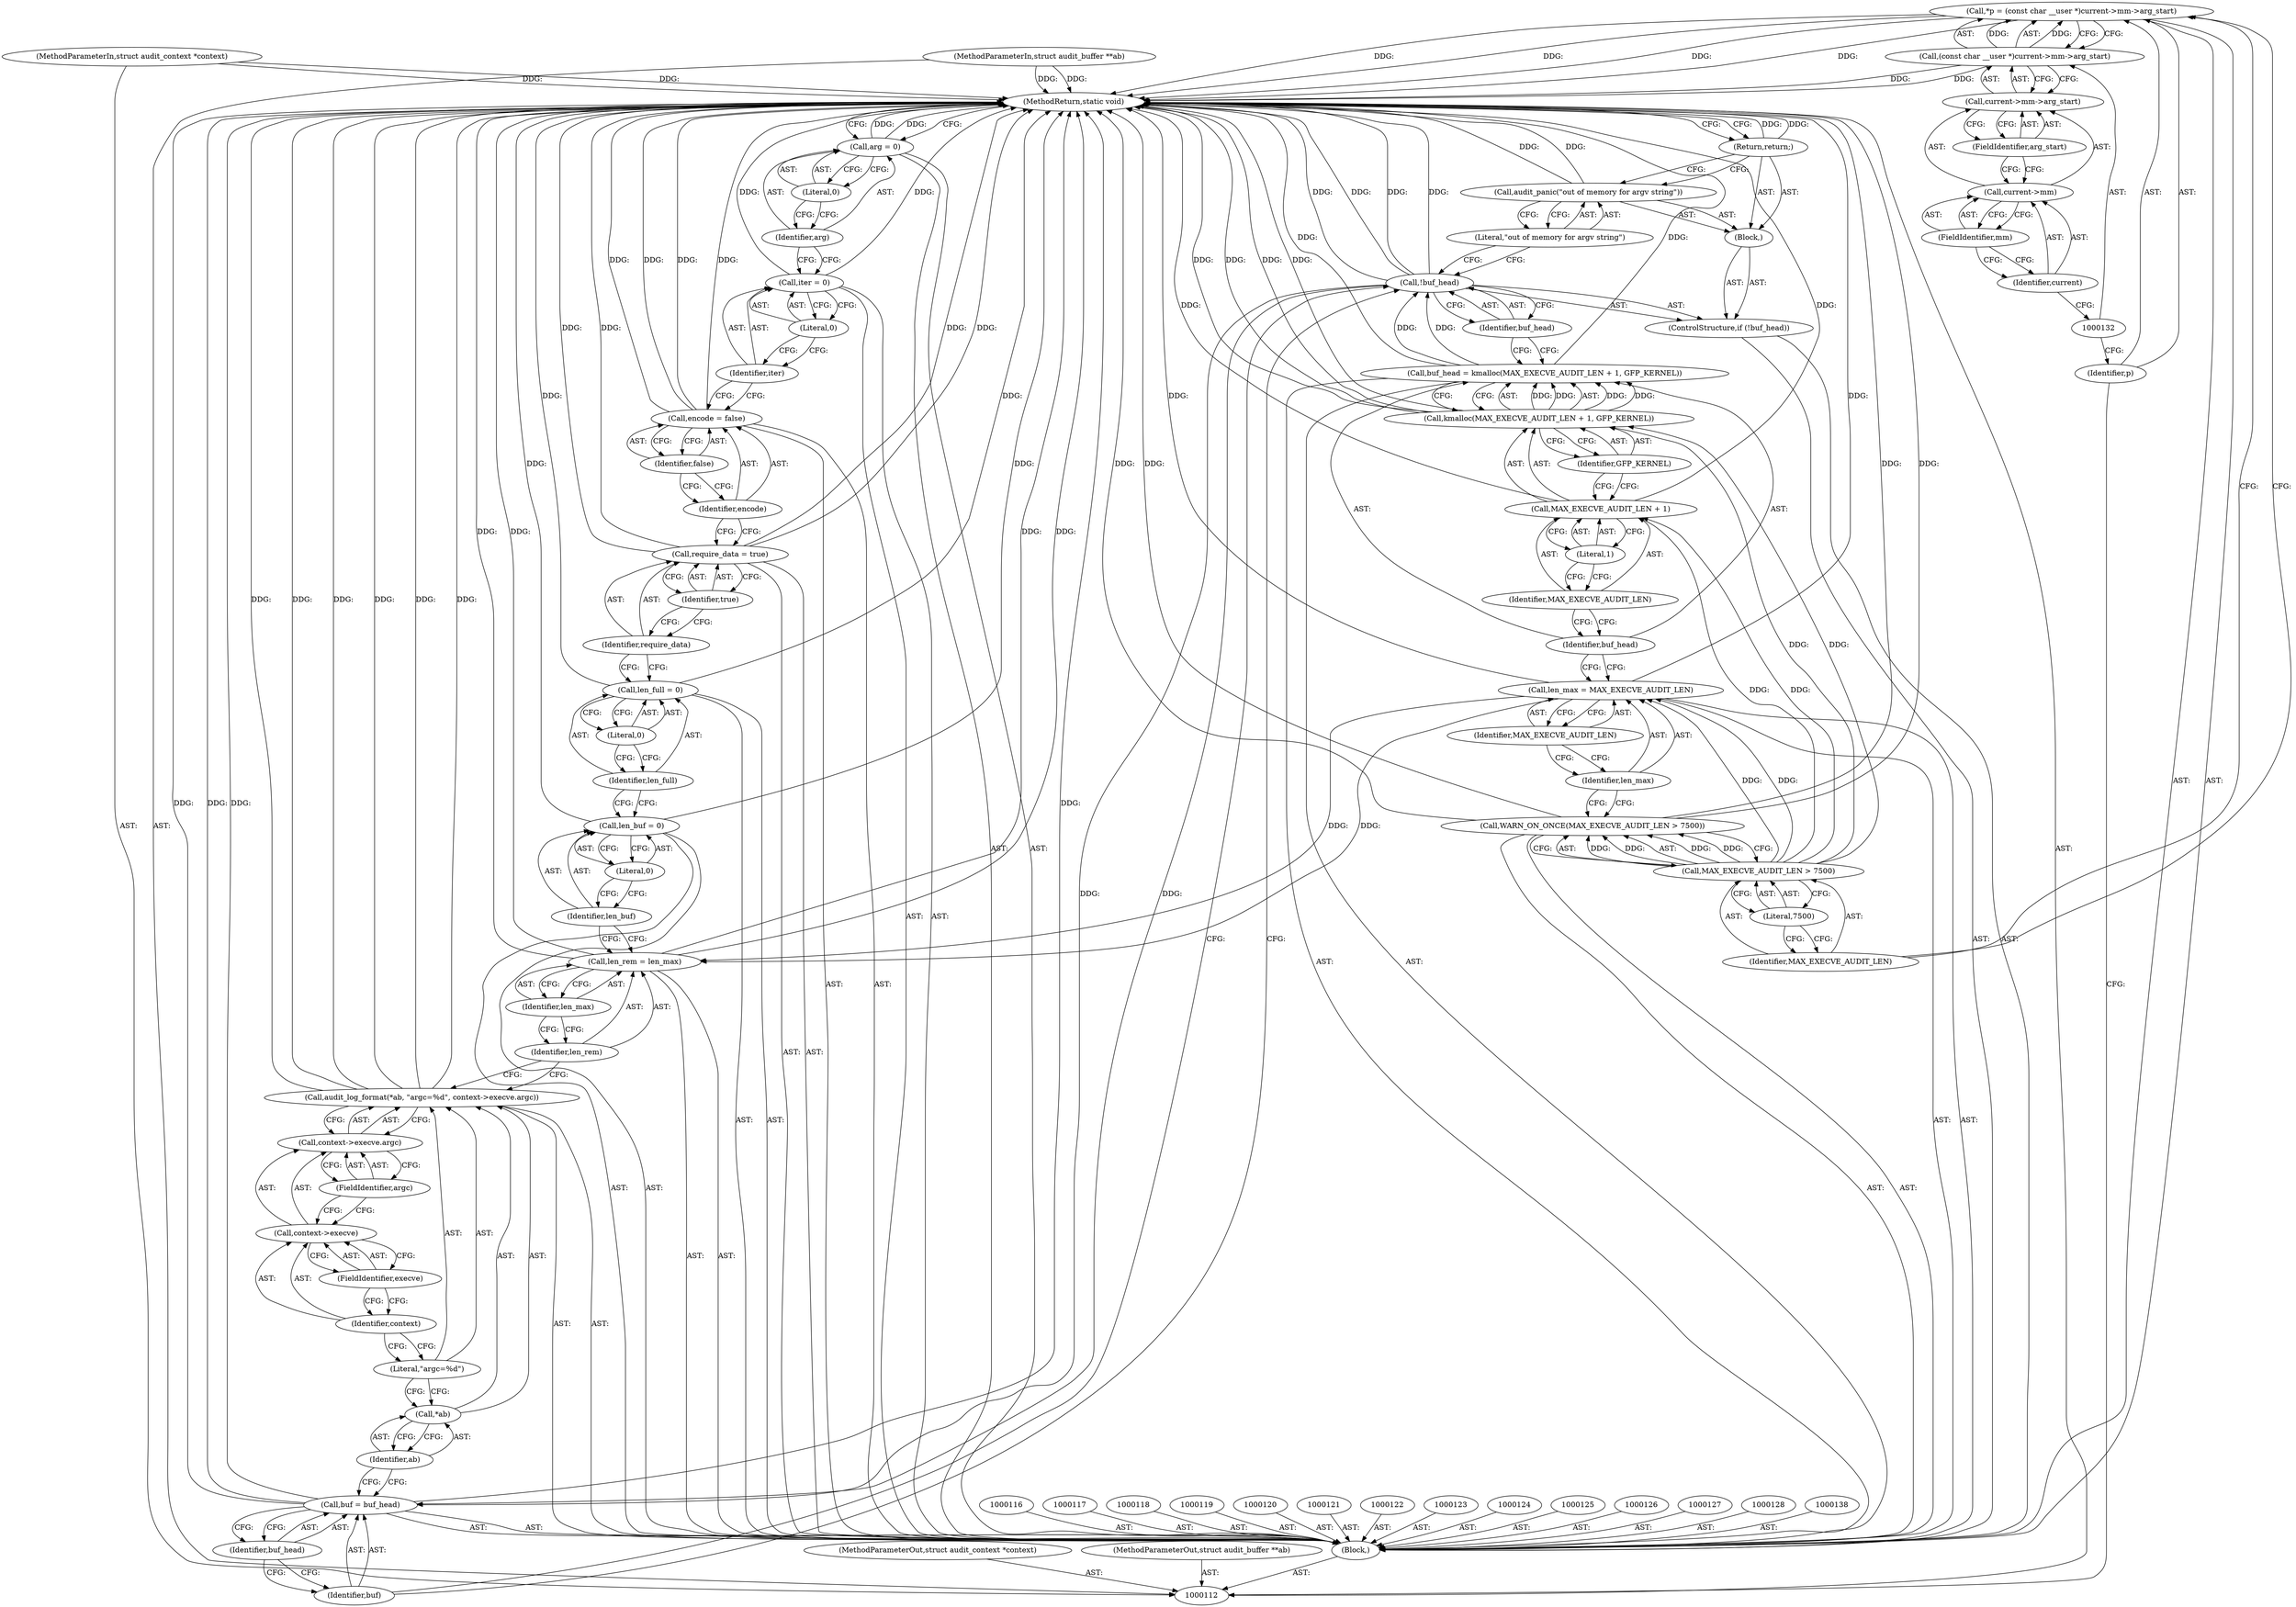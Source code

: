 digraph "0_linux_43761473c254b45883a64441dd0bc85a42f3645c_0" {
"1000129" [label="(Call,*p = (const char __user *)current->mm->arg_start)"];
"1000130" [label="(Identifier,p)"];
"1000131" [label="(Call,(const char __user *)current->mm->arg_start)"];
"1000133" [label="(Call,current->mm->arg_start)"];
"1000134" [label="(Call,current->mm)"];
"1000135" [label="(Identifier,current)"];
"1000136" [label="(FieldIdentifier,mm)"];
"1000137" [label="(FieldIdentifier,arg_start)"];
"1000193" [label="(MethodReturn,static void)"];
"1000113" [label="(MethodParameterIn,struct audit_context *context)"];
"1000264" [label="(MethodParameterOut,struct audit_context *context)"];
"1000139" [label="(Call,WARN_ON_ONCE(MAX_EXECVE_AUDIT_LEN > 7500))"];
"1000140" [label="(Call,MAX_EXECVE_AUDIT_LEN > 7500)"];
"1000141" [label="(Identifier,MAX_EXECVE_AUDIT_LEN)"];
"1000142" [label="(Literal,7500)"];
"1000143" [label="(Call,len_max = MAX_EXECVE_AUDIT_LEN)"];
"1000144" [label="(Identifier,len_max)"];
"1000145" [label="(Identifier,MAX_EXECVE_AUDIT_LEN)"];
"1000114" [label="(MethodParameterIn,struct audit_buffer **ab)"];
"1000265" [label="(MethodParameterOut,struct audit_buffer **ab)"];
"1000146" [label="(Call,buf_head = kmalloc(MAX_EXECVE_AUDIT_LEN + 1, GFP_KERNEL))"];
"1000147" [label="(Identifier,buf_head)"];
"1000148" [label="(Call,kmalloc(MAX_EXECVE_AUDIT_LEN + 1, GFP_KERNEL))"];
"1000149" [label="(Call,MAX_EXECVE_AUDIT_LEN + 1)"];
"1000150" [label="(Identifier,MAX_EXECVE_AUDIT_LEN)"];
"1000151" [label="(Literal,1)"];
"1000152" [label="(Identifier,GFP_KERNEL)"];
"1000153" [label="(ControlStructure,if (!buf_head))"];
"1000156" [label="(Block,)"];
"1000154" [label="(Call,!buf_head)"];
"1000155" [label="(Identifier,buf_head)"];
"1000158" [label="(Literal,\"out of memory for argv string\")"];
"1000157" [label="(Call,audit_panic(\"out of memory for argv string\"))"];
"1000159" [label="(Return,return;)"];
"1000160" [label="(Call,buf = buf_head)"];
"1000161" [label="(Identifier,buf)"];
"1000162" [label="(Identifier,buf_head)"];
"1000163" [label="(Call,audit_log_format(*ab, \"argc=%d\", context->execve.argc))"];
"1000164" [label="(Call,*ab)"];
"1000165" [label="(Identifier,ab)"];
"1000166" [label="(Literal,\"argc=%d\")"];
"1000167" [label="(Call,context->execve.argc)"];
"1000168" [label="(Call,context->execve)"];
"1000169" [label="(Identifier,context)"];
"1000170" [label="(FieldIdentifier,execve)"];
"1000171" [label="(FieldIdentifier,argc)"];
"1000115" [label="(Block,)"];
"1000172" [label="(Call,len_rem = len_max)"];
"1000173" [label="(Identifier,len_rem)"];
"1000174" [label="(Identifier,len_max)"];
"1000175" [label="(Call,len_buf = 0)"];
"1000176" [label="(Identifier,len_buf)"];
"1000177" [label="(Literal,0)"];
"1000178" [label="(Call,len_full = 0)"];
"1000179" [label="(Identifier,len_full)"];
"1000180" [label="(Literal,0)"];
"1000181" [label="(Call,require_data = true)"];
"1000182" [label="(Identifier,require_data)"];
"1000183" [label="(Identifier,true)"];
"1000184" [label="(Call,encode = false)"];
"1000185" [label="(Identifier,encode)"];
"1000186" [label="(Identifier,false)"];
"1000187" [label="(Call,iter = 0)"];
"1000188" [label="(Identifier,iter)"];
"1000189" [label="(Literal,0)"];
"1000190" [label="(Call,arg = 0)"];
"1000191" [label="(Identifier,arg)"];
"1000192" [label="(Literal,0)"];
"1000129" -> "1000115"  [label="AST: "];
"1000129" -> "1000131"  [label="CFG: "];
"1000130" -> "1000129"  [label="AST: "];
"1000131" -> "1000129"  [label="AST: "];
"1000141" -> "1000129"  [label="CFG: "];
"1000129" -> "1000193"  [label="DDG: "];
"1000129" -> "1000193"  [label="DDG: "];
"1000131" -> "1000129"  [label="DDG: "];
"1000130" -> "1000129"  [label="AST: "];
"1000130" -> "1000112"  [label="CFG: "];
"1000132" -> "1000130"  [label="CFG: "];
"1000131" -> "1000129"  [label="AST: "];
"1000131" -> "1000133"  [label="CFG: "];
"1000132" -> "1000131"  [label="AST: "];
"1000133" -> "1000131"  [label="AST: "];
"1000129" -> "1000131"  [label="CFG: "];
"1000131" -> "1000193"  [label="DDG: "];
"1000131" -> "1000129"  [label="DDG: "];
"1000133" -> "1000131"  [label="AST: "];
"1000133" -> "1000137"  [label="CFG: "];
"1000134" -> "1000133"  [label="AST: "];
"1000137" -> "1000133"  [label="AST: "];
"1000131" -> "1000133"  [label="CFG: "];
"1000134" -> "1000133"  [label="AST: "];
"1000134" -> "1000136"  [label="CFG: "];
"1000135" -> "1000134"  [label="AST: "];
"1000136" -> "1000134"  [label="AST: "];
"1000137" -> "1000134"  [label="CFG: "];
"1000135" -> "1000134"  [label="AST: "];
"1000135" -> "1000132"  [label="CFG: "];
"1000136" -> "1000135"  [label="CFG: "];
"1000136" -> "1000134"  [label="AST: "];
"1000136" -> "1000135"  [label="CFG: "];
"1000134" -> "1000136"  [label="CFG: "];
"1000137" -> "1000133"  [label="AST: "];
"1000137" -> "1000134"  [label="CFG: "];
"1000133" -> "1000137"  [label="CFG: "];
"1000193" -> "1000112"  [label="AST: "];
"1000193" -> "1000159"  [label="CFG: "];
"1000193" -> "1000190"  [label="CFG: "];
"1000159" -> "1000193"  [label="DDG: "];
"1000184" -> "1000193"  [label="DDG: "];
"1000184" -> "1000193"  [label="DDG: "];
"1000157" -> "1000193"  [label="DDG: "];
"1000178" -> "1000193"  [label="DDG: "];
"1000139" -> "1000193"  [label="DDG: "];
"1000139" -> "1000193"  [label="DDG: "];
"1000190" -> "1000193"  [label="DDG: "];
"1000131" -> "1000193"  [label="DDG: "];
"1000154" -> "1000193"  [label="DDG: "];
"1000154" -> "1000193"  [label="DDG: "];
"1000149" -> "1000193"  [label="DDG: "];
"1000129" -> "1000193"  [label="DDG: "];
"1000129" -> "1000193"  [label="DDG: "];
"1000181" -> "1000193"  [label="DDG: "];
"1000181" -> "1000193"  [label="DDG: "];
"1000187" -> "1000193"  [label="DDG: "];
"1000163" -> "1000193"  [label="DDG: "];
"1000163" -> "1000193"  [label="DDG: "];
"1000163" -> "1000193"  [label="DDG: "];
"1000114" -> "1000193"  [label="DDG: "];
"1000148" -> "1000193"  [label="DDG: "];
"1000148" -> "1000193"  [label="DDG: "];
"1000143" -> "1000193"  [label="DDG: "];
"1000146" -> "1000193"  [label="DDG: "];
"1000175" -> "1000193"  [label="DDG: "];
"1000113" -> "1000193"  [label="DDG: "];
"1000172" -> "1000193"  [label="DDG: "];
"1000172" -> "1000193"  [label="DDG: "];
"1000160" -> "1000193"  [label="DDG: "];
"1000160" -> "1000193"  [label="DDG: "];
"1000113" -> "1000112"  [label="AST: "];
"1000113" -> "1000193"  [label="DDG: "];
"1000264" -> "1000112"  [label="AST: "];
"1000139" -> "1000115"  [label="AST: "];
"1000139" -> "1000140"  [label="CFG: "];
"1000140" -> "1000139"  [label="AST: "];
"1000144" -> "1000139"  [label="CFG: "];
"1000139" -> "1000193"  [label="DDG: "];
"1000139" -> "1000193"  [label="DDG: "];
"1000140" -> "1000139"  [label="DDG: "];
"1000140" -> "1000139"  [label="DDG: "];
"1000140" -> "1000139"  [label="AST: "];
"1000140" -> "1000142"  [label="CFG: "];
"1000141" -> "1000140"  [label="AST: "];
"1000142" -> "1000140"  [label="AST: "];
"1000139" -> "1000140"  [label="CFG: "];
"1000140" -> "1000139"  [label="DDG: "];
"1000140" -> "1000139"  [label="DDG: "];
"1000140" -> "1000143"  [label="DDG: "];
"1000140" -> "1000148"  [label="DDG: "];
"1000140" -> "1000149"  [label="DDG: "];
"1000141" -> "1000140"  [label="AST: "];
"1000141" -> "1000129"  [label="CFG: "];
"1000142" -> "1000141"  [label="CFG: "];
"1000142" -> "1000140"  [label="AST: "];
"1000142" -> "1000141"  [label="CFG: "];
"1000140" -> "1000142"  [label="CFG: "];
"1000143" -> "1000115"  [label="AST: "];
"1000143" -> "1000145"  [label="CFG: "];
"1000144" -> "1000143"  [label="AST: "];
"1000145" -> "1000143"  [label="AST: "];
"1000147" -> "1000143"  [label="CFG: "];
"1000143" -> "1000193"  [label="DDG: "];
"1000140" -> "1000143"  [label="DDG: "];
"1000143" -> "1000172"  [label="DDG: "];
"1000144" -> "1000143"  [label="AST: "];
"1000144" -> "1000139"  [label="CFG: "];
"1000145" -> "1000144"  [label="CFG: "];
"1000145" -> "1000143"  [label="AST: "];
"1000145" -> "1000144"  [label="CFG: "];
"1000143" -> "1000145"  [label="CFG: "];
"1000114" -> "1000112"  [label="AST: "];
"1000114" -> "1000193"  [label="DDG: "];
"1000265" -> "1000112"  [label="AST: "];
"1000146" -> "1000115"  [label="AST: "];
"1000146" -> "1000148"  [label="CFG: "];
"1000147" -> "1000146"  [label="AST: "];
"1000148" -> "1000146"  [label="AST: "];
"1000155" -> "1000146"  [label="CFG: "];
"1000146" -> "1000193"  [label="DDG: "];
"1000148" -> "1000146"  [label="DDG: "];
"1000148" -> "1000146"  [label="DDG: "];
"1000146" -> "1000154"  [label="DDG: "];
"1000147" -> "1000146"  [label="AST: "];
"1000147" -> "1000143"  [label="CFG: "];
"1000150" -> "1000147"  [label="CFG: "];
"1000148" -> "1000146"  [label="AST: "];
"1000148" -> "1000152"  [label="CFG: "];
"1000149" -> "1000148"  [label="AST: "];
"1000152" -> "1000148"  [label="AST: "];
"1000146" -> "1000148"  [label="CFG: "];
"1000148" -> "1000193"  [label="DDG: "];
"1000148" -> "1000193"  [label="DDG: "];
"1000148" -> "1000146"  [label="DDG: "];
"1000148" -> "1000146"  [label="DDG: "];
"1000140" -> "1000148"  [label="DDG: "];
"1000149" -> "1000148"  [label="AST: "];
"1000149" -> "1000151"  [label="CFG: "];
"1000150" -> "1000149"  [label="AST: "];
"1000151" -> "1000149"  [label="AST: "];
"1000152" -> "1000149"  [label="CFG: "];
"1000149" -> "1000193"  [label="DDG: "];
"1000140" -> "1000149"  [label="DDG: "];
"1000150" -> "1000149"  [label="AST: "];
"1000150" -> "1000147"  [label="CFG: "];
"1000151" -> "1000150"  [label="CFG: "];
"1000151" -> "1000149"  [label="AST: "];
"1000151" -> "1000150"  [label="CFG: "];
"1000149" -> "1000151"  [label="CFG: "];
"1000152" -> "1000148"  [label="AST: "];
"1000152" -> "1000149"  [label="CFG: "];
"1000148" -> "1000152"  [label="CFG: "];
"1000153" -> "1000115"  [label="AST: "];
"1000154" -> "1000153"  [label="AST: "];
"1000156" -> "1000153"  [label="AST: "];
"1000156" -> "1000153"  [label="AST: "];
"1000157" -> "1000156"  [label="AST: "];
"1000159" -> "1000156"  [label="AST: "];
"1000154" -> "1000153"  [label="AST: "];
"1000154" -> "1000155"  [label="CFG: "];
"1000155" -> "1000154"  [label="AST: "];
"1000158" -> "1000154"  [label="CFG: "];
"1000161" -> "1000154"  [label="CFG: "];
"1000154" -> "1000193"  [label="DDG: "];
"1000154" -> "1000193"  [label="DDG: "];
"1000146" -> "1000154"  [label="DDG: "];
"1000154" -> "1000160"  [label="DDG: "];
"1000155" -> "1000154"  [label="AST: "];
"1000155" -> "1000146"  [label="CFG: "];
"1000154" -> "1000155"  [label="CFG: "];
"1000158" -> "1000157"  [label="AST: "];
"1000158" -> "1000154"  [label="CFG: "];
"1000157" -> "1000158"  [label="CFG: "];
"1000157" -> "1000156"  [label="AST: "];
"1000157" -> "1000158"  [label="CFG: "];
"1000158" -> "1000157"  [label="AST: "];
"1000159" -> "1000157"  [label="CFG: "];
"1000157" -> "1000193"  [label="DDG: "];
"1000159" -> "1000156"  [label="AST: "];
"1000159" -> "1000157"  [label="CFG: "];
"1000193" -> "1000159"  [label="CFG: "];
"1000159" -> "1000193"  [label="DDG: "];
"1000160" -> "1000115"  [label="AST: "];
"1000160" -> "1000162"  [label="CFG: "];
"1000161" -> "1000160"  [label="AST: "];
"1000162" -> "1000160"  [label="AST: "];
"1000165" -> "1000160"  [label="CFG: "];
"1000160" -> "1000193"  [label="DDG: "];
"1000160" -> "1000193"  [label="DDG: "];
"1000154" -> "1000160"  [label="DDG: "];
"1000161" -> "1000160"  [label="AST: "];
"1000161" -> "1000154"  [label="CFG: "];
"1000162" -> "1000161"  [label="CFG: "];
"1000162" -> "1000160"  [label="AST: "];
"1000162" -> "1000161"  [label="CFG: "];
"1000160" -> "1000162"  [label="CFG: "];
"1000163" -> "1000115"  [label="AST: "];
"1000163" -> "1000167"  [label="CFG: "];
"1000164" -> "1000163"  [label="AST: "];
"1000166" -> "1000163"  [label="AST: "];
"1000167" -> "1000163"  [label="AST: "];
"1000173" -> "1000163"  [label="CFG: "];
"1000163" -> "1000193"  [label="DDG: "];
"1000163" -> "1000193"  [label="DDG: "];
"1000163" -> "1000193"  [label="DDG: "];
"1000164" -> "1000163"  [label="AST: "];
"1000164" -> "1000165"  [label="CFG: "];
"1000165" -> "1000164"  [label="AST: "];
"1000166" -> "1000164"  [label="CFG: "];
"1000165" -> "1000164"  [label="AST: "];
"1000165" -> "1000160"  [label="CFG: "];
"1000164" -> "1000165"  [label="CFG: "];
"1000166" -> "1000163"  [label="AST: "];
"1000166" -> "1000164"  [label="CFG: "];
"1000169" -> "1000166"  [label="CFG: "];
"1000167" -> "1000163"  [label="AST: "];
"1000167" -> "1000171"  [label="CFG: "];
"1000168" -> "1000167"  [label="AST: "];
"1000171" -> "1000167"  [label="AST: "];
"1000163" -> "1000167"  [label="CFG: "];
"1000168" -> "1000167"  [label="AST: "];
"1000168" -> "1000170"  [label="CFG: "];
"1000169" -> "1000168"  [label="AST: "];
"1000170" -> "1000168"  [label="AST: "];
"1000171" -> "1000168"  [label="CFG: "];
"1000169" -> "1000168"  [label="AST: "];
"1000169" -> "1000166"  [label="CFG: "];
"1000170" -> "1000169"  [label="CFG: "];
"1000170" -> "1000168"  [label="AST: "];
"1000170" -> "1000169"  [label="CFG: "];
"1000168" -> "1000170"  [label="CFG: "];
"1000171" -> "1000167"  [label="AST: "];
"1000171" -> "1000168"  [label="CFG: "];
"1000167" -> "1000171"  [label="CFG: "];
"1000115" -> "1000112"  [label="AST: "];
"1000116" -> "1000115"  [label="AST: "];
"1000117" -> "1000115"  [label="AST: "];
"1000118" -> "1000115"  [label="AST: "];
"1000119" -> "1000115"  [label="AST: "];
"1000120" -> "1000115"  [label="AST: "];
"1000121" -> "1000115"  [label="AST: "];
"1000122" -> "1000115"  [label="AST: "];
"1000123" -> "1000115"  [label="AST: "];
"1000124" -> "1000115"  [label="AST: "];
"1000125" -> "1000115"  [label="AST: "];
"1000126" -> "1000115"  [label="AST: "];
"1000127" -> "1000115"  [label="AST: "];
"1000128" -> "1000115"  [label="AST: "];
"1000129" -> "1000115"  [label="AST: "];
"1000138" -> "1000115"  [label="AST: "];
"1000139" -> "1000115"  [label="AST: "];
"1000143" -> "1000115"  [label="AST: "];
"1000146" -> "1000115"  [label="AST: "];
"1000153" -> "1000115"  [label="AST: "];
"1000160" -> "1000115"  [label="AST: "];
"1000163" -> "1000115"  [label="AST: "];
"1000172" -> "1000115"  [label="AST: "];
"1000175" -> "1000115"  [label="AST: "];
"1000178" -> "1000115"  [label="AST: "];
"1000181" -> "1000115"  [label="AST: "];
"1000184" -> "1000115"  [label="AST: "];
"1000187" -> "1000115"  [label="AST: "];
"1000190" -> "1000115"  [label="AST: "];
"1000172" -> "1000115"  [label="AST: "];
"1000172" -> "1000174"  [label="CFG: "];
"1000173" -> "1000172"  [label="AST: "];
"1000174" -> "1000172"  [label="AST: "];
"1000176" -> "1000172"  [label="CFG: "];
"1000172" -> "1000193"  [label="DDG: "];
"1000172" -> "1000193"  [label="DDG: "];
"1000143" -> "1000172"  [label="DDG: "];
"1000173" -> "1000172"  [label="AST: "];
"1000173" -> "1000163"  [label="CFG: "];
"1000174" -> "1000173"  [label="CFG: "];
"1000174" -> "1000172"  [label="AST: "];
"1000174" -> "1000173"  [label="CFG: "];
"1000172" -> "1000174"  [label="CFG: "];
"1000175" -> "1000115"  [label="AST: "];
"1000175" -> "1000177"  [label="CFG: "];
"1000176" -> "1000175"  [label="AST: "];
"1000177" -> "1000175"  [label="AST: "];
"1000179" -> "1000175"  [label="CFG: "];
"1000175" -> "1000193"  [label="DDG: "];
"1000176" -> "1000175"  [label="AST: "];
"1000176" -> "1000172"  [label="CFG: "];
"1000177" -> "1000176"  [label="CFG: "];
"1000177" -> "1000175"  [label="AST: "];
"1000177" -> "1000176"  [label="CFG: "];
"1000175" -> "1000177"  [label="CFG: "];
"1000178" -> "1000115"  [label="AST: "];
"1000178" -> "1000180"  [label="CFG: "];
"1000179" -> "1000178"  [label="AST: "];
"1000180" -> "1000178"  [label="AST: "];
"1000182" -> "1000178"  [label="CFG: "];
"1000178" -> "1000193"  [label="DDG: "];
"1000179" -> "1000178"  [label="AST: "];
"1000179" -> "1000175"  [label="CFG: "];
"1000180" -> "1000179"  [label="CFG: "];
"1000180" -> "1000178"  [label="AST: "];
"1000180" -> "1000179"  [label="CFG: "];
"1000178" -> "1000180"  [label="CFG: "];
"1000181" -> "1000115"  [label="AST: "];
"1000181" -> "1000183"  [label="CFG: "];
"1000182" -> "1000181"  [label="AST: "];
"1000183" -> "1000181"  [label="AST: "];
"1000185" -> "1000181"  [label="CFG: "];
"1000181" -> "1000193"  [label="DDG: "];
"1000181" -> "1000193"  [label="DDG: "];
"1000182" -> "1000181"  [label="AST: "];
"1000182" -> "1000178"  [label="CFG: "];
"1000183" -> "1000182"  [label="CFG: "];
"1000183" -> "1000181"  [label="AST: "];
"1000183" -> "1000182"  [label="CFG: "];
"1000181" -> "1000183"  [label="CFG: "];
"1000184" -> "1000115"  [label="AST: "];
"1000184" -> "1000186"  [label="CFG: "];
"1000185" -> "1000184"  [label="AST: "];
"1000186" -> "1000184"  [label="AST: "];
"1000188" -> "1000184"  [label="CFG: "];
"1000184" -> "1000193"  [label="DDG: "];
"1000184" -> "1000193"  [label="DDG: "];
"1000185" -> "1000184"  [label="AST: "];
"1000185" -> "1000181"  [label="CFG: "];
"1000186" -> "1000185"  [label="CFG: "];
"1000186" -> "1000184"  [label="AST: "];
"1000186" -> "1000185"  [label="CFG: "];
"1000184" -> "1000186"  [label="CFG: "];
"1000187" -> "1000115"  [label="AST: "];
"1000187" -> "1000189"  [label="CFG: "];
"1000188" -> "1000187"  [label="AST: "];
"1000189" -> "1000187"  [label="AST: "];
"1000191" -> "1000187"  [label="CFG: "];
"1000187" -> "1000193"  [label="DDG: "];
"1000188" -> "1000187"  [label="AST: "];
"1000188" -> "1000184"  [label="CFG: "];
"1000189" -> "1000188"  [label="CFG: "];
"1000189" -> "1000187"  [label="AST: "];
"1000189" -> "1000188"  [label="CFG: "];
"1000187" -> "1000189"  [label="CFG: "];
"1000190" -> "1000115"  [label="AST: "];
"1000190" -> "1000192"  [label="CFG: "];
"1000191" -> "1000190"  [label="AST: "];
"1000192" -> "1000190"  [label="AST: "];
"1000193" -> "1000190"  [label="CFG: "];
"1000190" -> "1000193"  [label="DDG: "];
"1000191" -> "1000190"  [label="AST: "];
"1000191" -> "1000187"  [label="CFG: "];
"1000192" -> "1000191"  [label="CFG: "];
"1000192" -> "1000190"  [label="AST: "];
"1000192" -> "1000191"  [label="CFG: "];
"1000190" -> "1000192"  [label="CFG: "];
}
